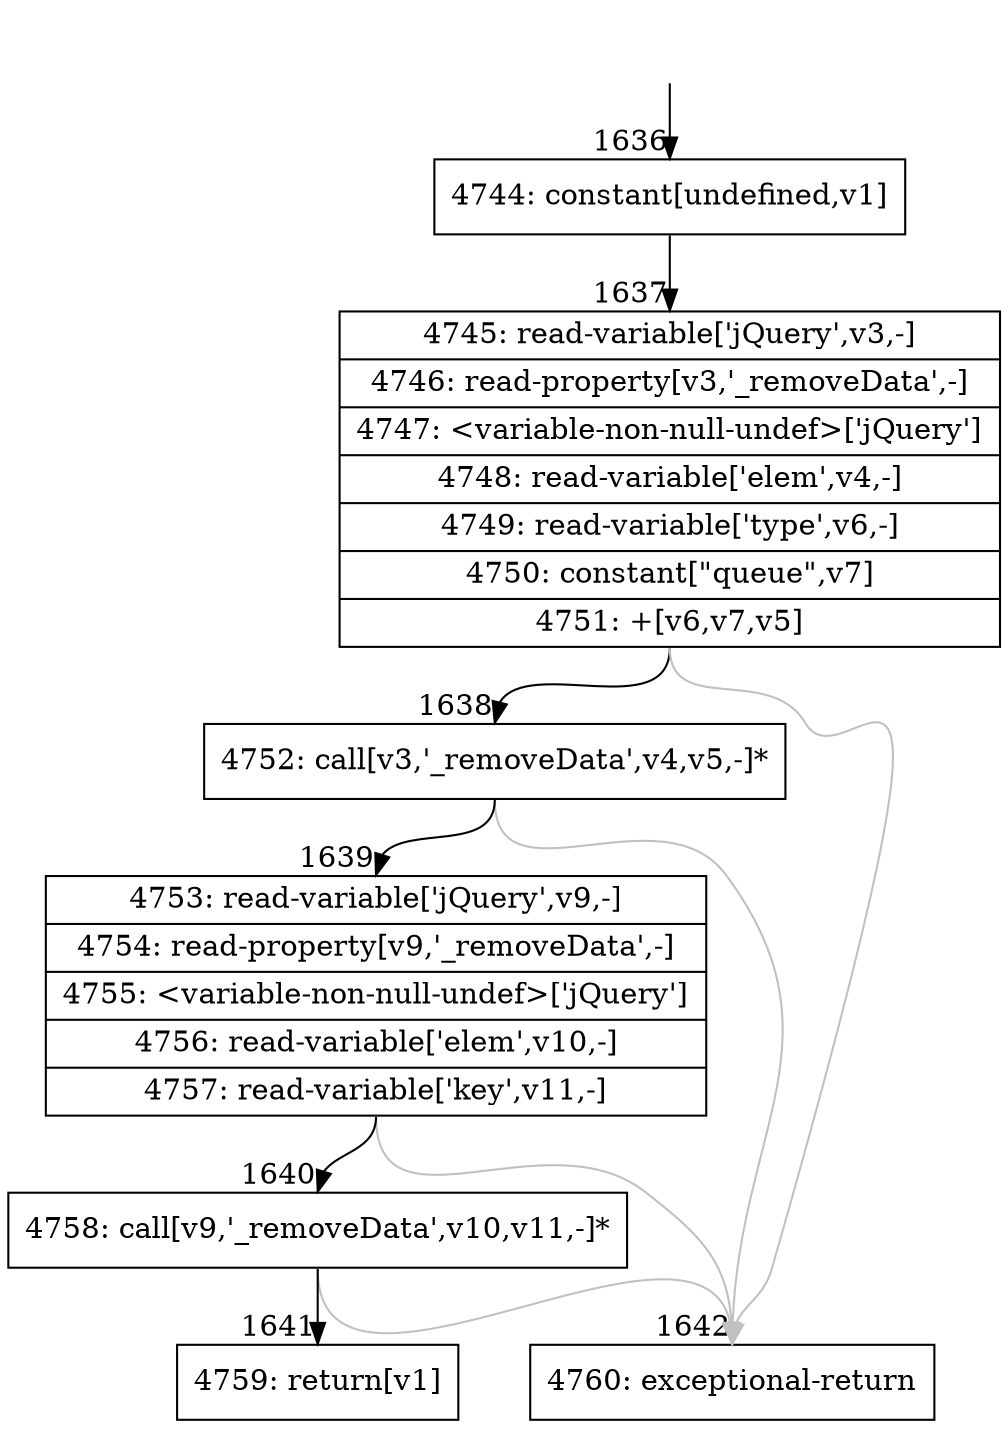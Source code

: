 digraph {
rankdir="TD"
BB_entry112[shape=none,label=""];
BB_entry112 -> BB1636 [tailport=s, headport=n, headlabel="    1636"]
BB1636 [shape=record label="{4744: constant[undefined,v1]}" ] 
BB1636 -> BB1637 [tailport=s, headport=n, headlabel="      1637"]
BB1637 [shape=record label="{4745: read-variable['jQuery',v3,-]|4746: read-property[v3,'_removeData',-]|4747: \<variable-non-null-undef\>['jQuery']|4748: read-variable['elem',v4,-]|4749: read-variable['type',v6,-]|4750: constant[\"queue\",v7]|4751: +[v6,v7,v5]}" ] 
BB1637 -> BB1638 [tailport=s, headport=n, headlabel="      1638"]
BB1637 -> BB1642 [tailport=s, headport=n, color=gray, headlabel="      1642"]
BB1638 [shape=record label="{4752: call[v3,'_removeData',v4,v5,-]*}" ] 
BB1638 -> BB1639 [tailport=s, headport=n, headlabel="      1639"]
BB1638 -> BB1642 [tailport=s, headport=n, color=gray]
BB1639 [shape=record label="{4753: read-variable['jQuery',v9,-]|4754: read-property[v9,'_removeData',-]|4755: \<variable-non-null-undef\>['jQuery']|4756: read-variable['elem',v10,-]|4757: read-variable['key',v11,-]}" ] 
BB1639 -> BB1640 [tailport=s, headport=n, headlabel="      1640"]
BB1639 -> BB1642 [tailport=s, headport=n, color=gray]
BB1640 [shape=record label="{4758: call[v9,'_removeData',v10,v11,-]*}" ] 
BB1640 -> BB1641 [tailport=s, headport=n, headlabel="      1641"]
BB1640 -> BB1642 [tailport=s, headport=n, color=gray]
BB1641 [shape=record label="{4759: return[v1]}" ] 
BB1642 [shape=record label="{4760: exceptional-return}" ] 
}
